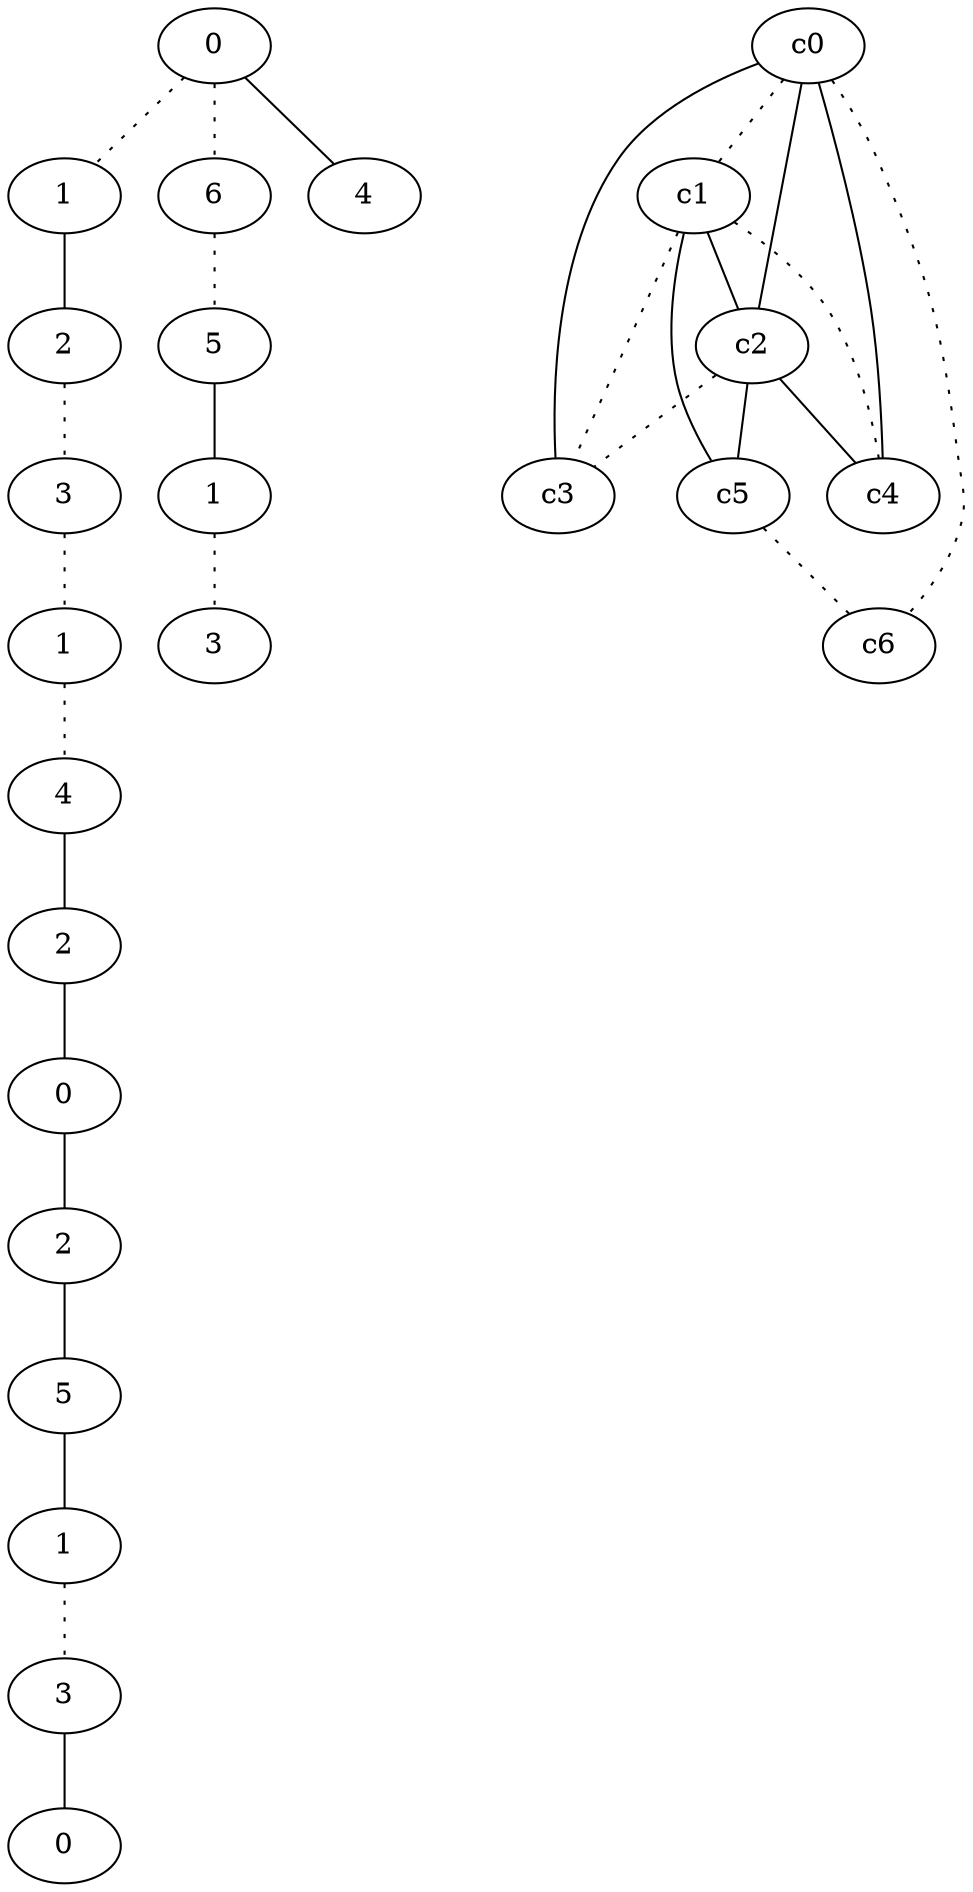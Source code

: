 graph {
a0[label=0];
a1[label=1];
a2[label=2];
a3[label=3];
a4[label=1];
a5[label=4];
a6[label=2];
a7[label=0];
a8[label=2];
a9[label=5];
a10[label=1];
a11[label=3];
a12[label=0];
a13[label=6];
a14[label=5];
a15[label=1];
a16[label=3];
a17[label=4];
a0 -- a1 [style=dotted];
a0 -- a13 [style=dotted];
a0 -- a17;
a1 -- a2;
a2 -- a3 [style=dotted];
a3 -- a4 [style=dotted];
a4 -- a5 [style=dotted];
a5 -- a6;
a6 -- a7;
a7 -- a8;
a8 -- a9;
a9 -- a10;
a10 -- a11 [style=dotted];
a11 -- a12;
a13 -- a14 [style=dotted];
a14 -- a15;
a15 -- a16 [style=dotted];
c0 -- c1 [style=dotted];
c0 -- c2;
c0 -- c3;
c0 -- c4;
c0 -- c6 [style=dotted];
c1 -- c2;
c1 -- c3 [style=dotted];
c1 -- c4 [style=dotted];
c1 -- c5;
c2 -- c3 [style=dotted];
c2 -- c4;
c2 -- c5;
c5 -- c6 [style=dotted];
}
